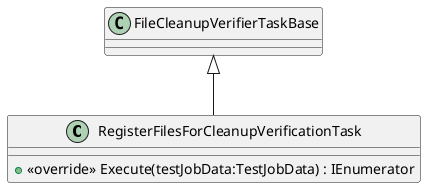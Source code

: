@startuml
class RegisterFilesForCleanupVerificationTask {
    + <<override>> Execute(testJobData:TestJobData) : IEnumerator
}
FileCleanupVerifierTaskBase <|-- RegisterFilesForCleanupVerificationTask
@enduml
